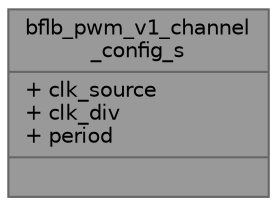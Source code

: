 digraph "bflb_pwm_v1_channel_config_s"
{
 // LATEX_PDF_SIZE
  bgcolor="transparent";
  edge [fontname=Helvetica,fontsize=10,labelfontname=Helvetica,labelfontsize=10];
  node [fontname=Helvetica,fontsize=10,shape=box,height=0.2,width=0.4];
  Node1 [shape=record,label="{bflb_pwm_v1_channel\l_config_s\n|+ clk_source\l+ clk_div\l+ period\l|}",height=0.2,width=0.4,color="gray40", fillcolor="grey60", style="filled", fontcolor="black",tooltip="PWM configuration structure"];
}
